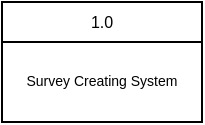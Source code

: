 <mxfile version="13.7.5" type="github"><diagram id="1gJTk0Rk_vfUyiCoFRJ8" name="Page-1"><mxGraphModel dx="1184" dy="844" grid="1" gridSize="10" guides="1" tooltips="1" connect="1" arrows="1" fold="1" page="1" pageScale="1" pageWidth="850" pageHeight="1100" math="0" shadow="0"><root><mxCell id="0"/><mxCell id="1" parent="0"/><mxCell id="k-3gHb7yTanIAQ7tsLUm-2" value="1.0" style="swimlane;fontStyle=0;childLayout=stackLayout;horizontal=1;startSize=20;fillColor=#ffffff;horizontalStack=0;resizeParent=1;resizeParentMax=0;resizeLast=0;collapsible=0;marginBottom=0;swimlaneFillColor=#ffffff;fontSize=8;" vertex="1" parent="1"><mxGeometry x="375" y="100" width="100" height="60" as="geometry"/></mxCell><UserObject label="Survey Creating System" placeholders="1" name="Variable" id="k-3gHb7yTanIAQ7tsLUm-7"><mxCell style="text;html=1;strokeColor=none;fillColor=none;align=center;verticalAlign=middle;whiteSpace=wrap;overflow=hidden;fontSize=7;" vertex="1" parent="k-3gHb7yTanIAQ7tsLUm-2"><mxGeometry y="20" width="100" height="40" as="geometry"/></mxCell></UserObject></root></mxGraphModel></diagram></mxfile>